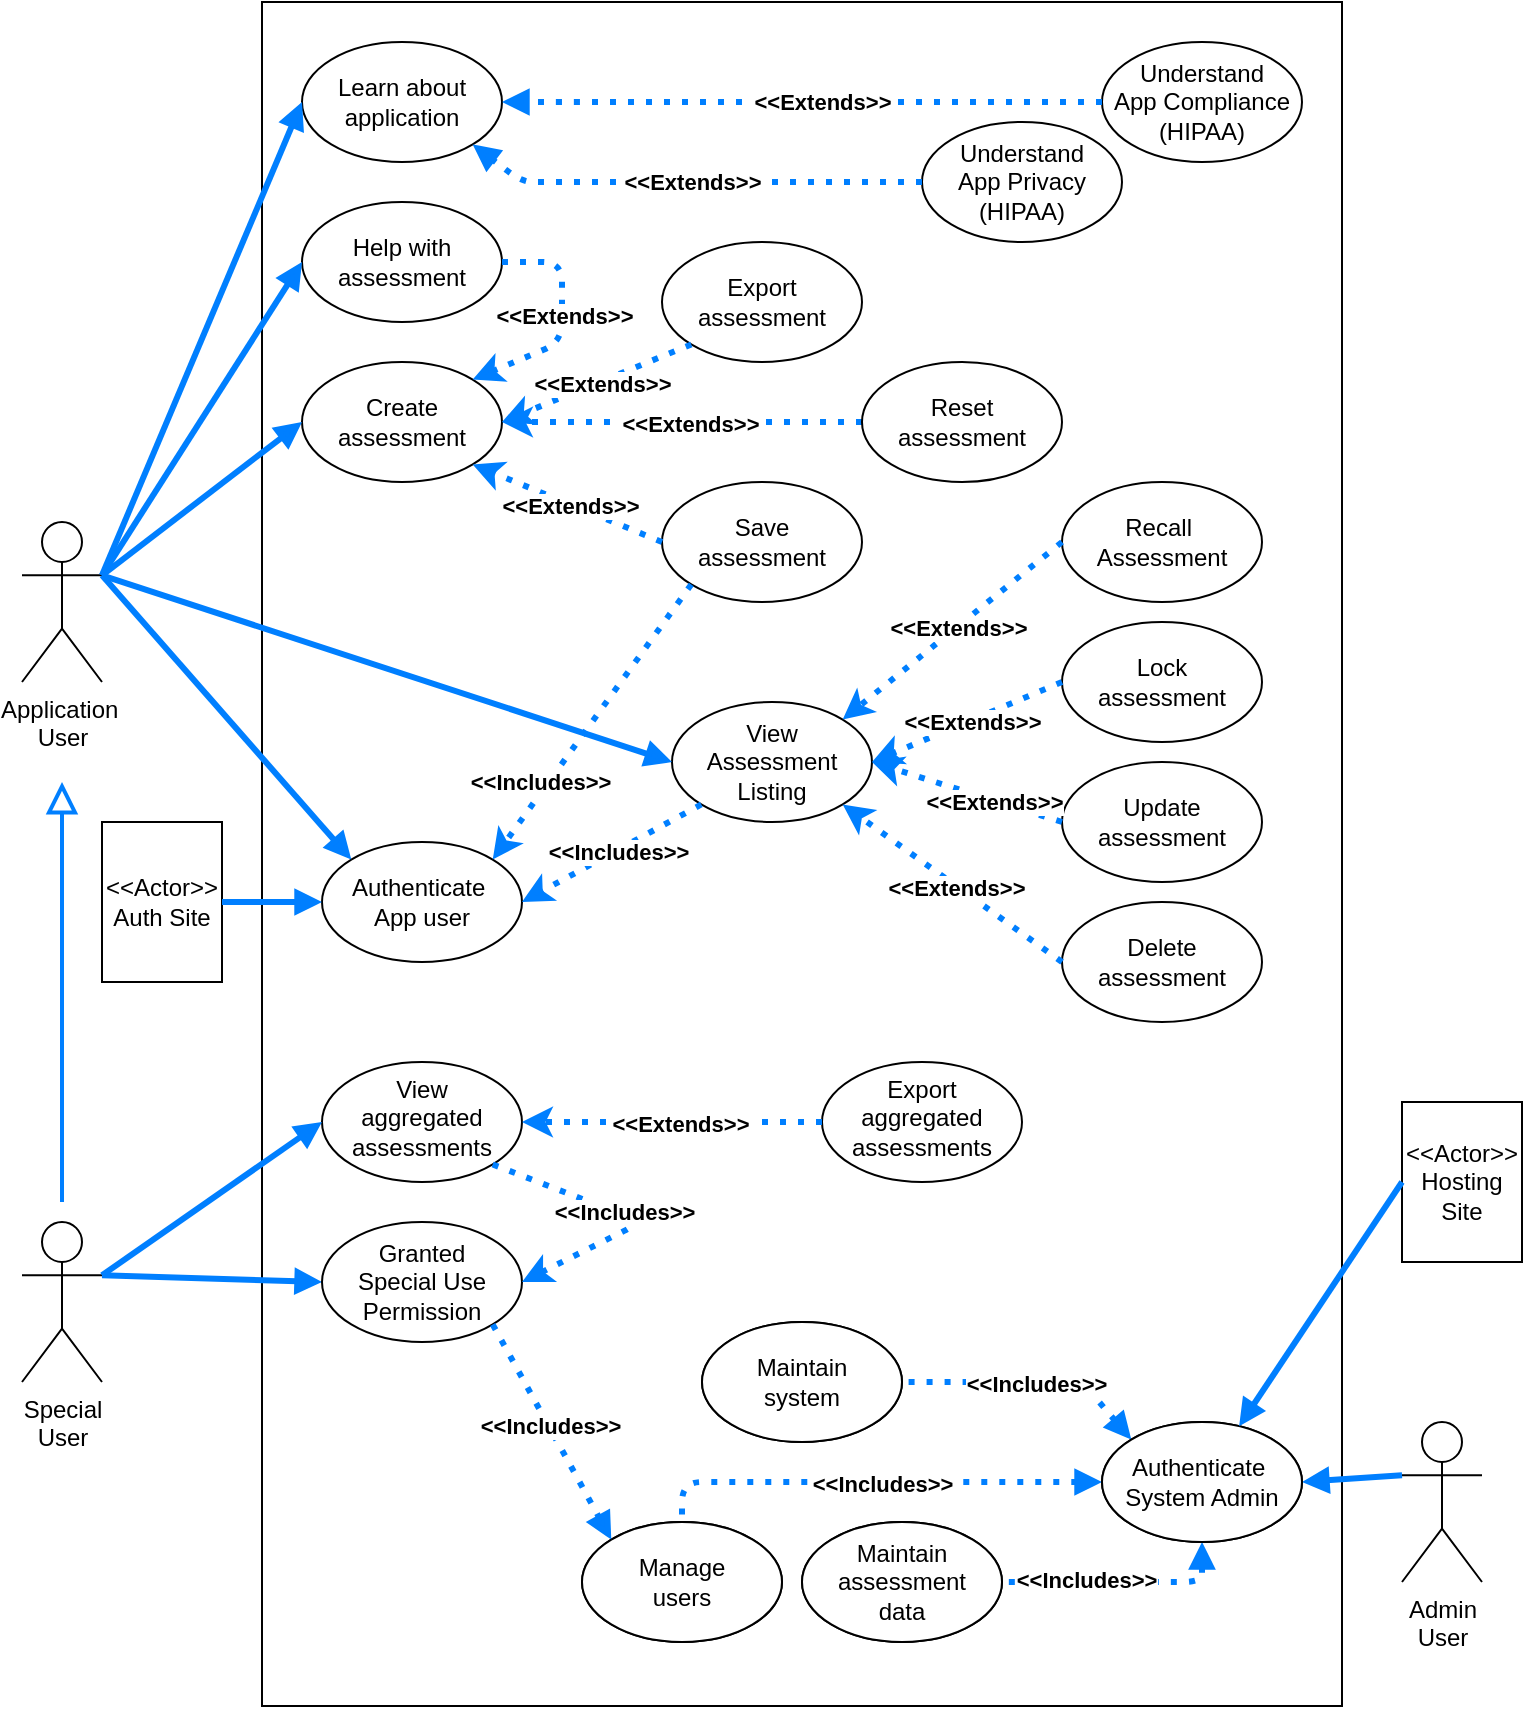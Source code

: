 <mxfile version="13.7.9" type="device"><diagram name="RSRAFVP Use Cases" id="BRm9bdLTitfO6Yhor8GO"><mxGraphModel dx="1086" dy="806" grid="1" gridSize="10" guides="1" tooltips="1" connect="1" arrows="1" fold="1" page="1" pageScale="1" pageWidth="850" pageHeight="1100" math="0" shadow="0"><root><mxCell id="-t5ZoS01Q-Yy6Uouq8op-0"/><mxCell id="-t5ZoS01Q-Yy6Uouq8op-1" parent="-t5ZoS01Q-Yy6Uouq8op-0"/><mxCell id="-t5ZoS01Q-Yy6Uouq8op-2" value="" style="rounded=0;whiteSpace=wrap;html=1;" parent="-t5ZoS01Q-Yy6Uouq8op-1" vertex="1"><mxGeometry x="170" y="40" width="540" height="852" as="geometry"/></mxCell><mxCell id="-t5ZoS01Q-Yy6Uouq8op-3" value="Application&amp;nbsp;&lt;br&gt;User" style="shape=umlActor;verticalLabelPosition=bottom;verticalAlign=top;html=1;outlineConnect=0;" parent="-t5ZoS01Q-Yy6Uouq8op-1" vertex="1"><mxGeometry x="50" y="300" width="40" height="80" as="geometry"/></mxCell><mxCell id="-t5ZoS01Q-Yy6Uouq8op-4" value="Admin&lt;br&gt;User" style="shape=umlActor;verticalLabelPosition=bottom;verticalAlign=top;html=1;outlineConnect=0;fillColor=#FFFFFF;" parent="-t5ZoS01Q-Yy6Uouq8op-1" vertex="1"><mxGeometry x="740" y="750" width="40" height="80" as="geometry"/></mxCell><mxCell id="-t5ZoS01Q-Yy6Uouq8op-5" value="Special&lt;br&gt;User" style="shape=umlActor;verticalLabelPosition=bottom;verticalAlign=top;html=1;outlineConnect=0;" parent="-t5ZoS01Q-Yy6Uouq8op-1" vertex="1"><mxGeometry x="50" y="650" width="40" height="80" as="geometry"/></mxCell><mxCell id="-t5ZoS01Q-Yy6Uouq8op-6" value="Learn about application" style="ellipse;whiteSpace=wrap;html=1;verticalAlign=middle;" parent="-t5ZoS01Q-Yy6Uouq8op-1" vertex="1"><mxGeometry x="190" y="60" width="100" height="60" as="geometry"/></mxCell><mxCell id="-t5ZoS01Q-Yy6Uouq8op-9" value="Create assessment" style="ellipse;whiteSpace=wrap;html=1;verticalAlign=middle;" parent="-t5ZoS01Q-Yy6Uouq8op-1" vertex="1"><mxGeometry x="190" y="220" width="100" height="60" as="geometry"/></mxCell><mxCell id="-t5ZoS01Q-Yy6Uouq8op-13" value="Help with assessment" style="ellipse;whiteSpace=wrap;html=1;verticalAlign=middle;" parent="-t5ZoS01Q-Yy6Uouq8op-1" vertex="1"><mxGeometry x="190" y="140" width="100" height="60" as="geometry"/></mxCell><mxCell id="-t5ZoS01Q-Yy6Uouq8op-14" value="Understand&lt;br&gt;App Compliance (HIPAA)" style="ellipse;whiteSpace=wrap;html=1;verticalAlign=middle;" parent="-t5ZoS01Q-Yy6Uouq8op-1" vertex="1"><mxGeometry x="590" y="60" width="100" height="60" as="geometry"/></mxCell><mxCell id="-t5ZoS01Q-Yy6Uouq8op-16" value="Export assessment" style="ellipse;whiteSpace=wrap;html=1;verticalAlign=middle;" parent="-t5ZoS01Q-Yy6Uouq8op-1" vertex="1"><mxGeometry x="370" y="160" width="100" height="60" as="geometry"/></mxCell><mxCell id="-t5ZoS01Q-Yy6Uouq8op-17" value="Authenticate&amp;nbsp;&lt;br&gt;App user" style="ellipse;whiteSpace=wrap;html=1;verticalAlign=middle;" parent="-t5ZoS01Q-Yy6Uouq8op-1" vertex="1"><mxGeometry x="200" y="460" width="100" height="60" as="geometry"/></mxCell><mxCell id="-t5ZoS01Q-Yy6Uouq8op-18" value="Save&lt;br&gt;assessment" style="ellipse;whiteSpace=wrap;html=1;verticalAlign=middle;" parent="-t5ZoS01Q-Yy6Uouq8op-1" vertex="1"><mxGeometry x="370" y="280" width="100" height="60" as="geometry"/></mxCell><mxCell id="-t5ZoS01Q-Yy6Uouq8op-19" value="Understand&lt;br&gt;App Privacy (HIPAA)" style="ellipse;whiteSpace=wrap;html=1;" parent="-t5ZoS01Q-Yy6Uouq8op-1" vertex="1"><mxGeometry x="500" y="100" width="100" height="60" as="geometry"/></mxCell><mxCell id="-t5ZoS01Q-Yy6Uouq8op-20" value="View&lt;br&gt;aggregated assessments" style="ellipse;whiteSpace=wrap;html=1;verticalAlign=top;" parent="-t5ZoS01Q-Yy6Uouq8op-1" vertex="1"><mxGeometry x="200" y="570" width="100" height="60" as="geometry"/></mxCell><mxCell id="-t5ZoS01Q-Yy6Uouq8op-21" value="Maintain&lt;br&gt;system" style="ellipse;whiteSpace=wrap;html=1;" parent="-t5ZoS01Q-Yy6Uouq8op-1" vertex="1"><mxGeometry x="390" y="700" width="100" height="60" as="geometry"/></mxCell><mxCell id="-t5ZoS01Q-Yy6Uouq8op-22" value="Manage&lt;br&gt;users" style="ellipse;whiteSpace=wrap;html=1;" parent="-t5ZoS01Q-Yy6Uouq8op-1" vertex="1"><mxGeometry x="330" y="800" width="100" height="60" as="geometry"/></mxCell><mxCell id="-t5ZoS01Q-Yy6Uouq8op-23" value="Authenticate&amp;nbsp;&lt;br&gt;System Admin" style="ellipse;whiteSpace=wrap;html=1;" parent="-t5ZoS01Q-Yy6Uouq8op-1" vertex="1"><mxGeometry x="590" y="750" width="100" height="60" as="geometry"/></mxCell><mxCell id="-t5ZoS01Q-Yy6Uouq8op-24" value="Maintain assessment&lt;br&gt;data" style="ellipse;whiteSpace=wrap;html=1;" parent="-t5ZoS01Q-Yy6Uouq8op-1" vertex="1"><mxGeometry x="440" y="800" width="100" height="60" as="geometry"/></mxCell><mxCell id="-t5ZoS01Q-Yy6Uouq8op-26" value="" style="endArrow=block;html=1;exitX=0;exitY=0.333;exitDx=0;exitDy=0;exitPerimeter=0;entryX=1;entryY=0.5;entryDx=0;entryDy=0;strokeColor=#007FFF;strokeWidth=3;endFill=1;" parent="-t5ZoS01Q-Yy6Uouq8op-1" source="-t5ZoS01Q-Yy6Uouq8op-4" target="-t5ZoS01Q-Yy6Uouq8op-23" edge="1"><mxGeometry width="50" height="50" relative="1" as="geometry"><mxPoint x="590" y="410" as="sourcePoint"/><mxPoint x="640" y="360" as="targetPoint"/></mxGeometry></mxCell><mxCell id="-t5ZoS01Q-Yy6Uouq8op-27" value="" style="endArrow=block;html=1;exitX=1;exitY=0.333;exitDx=0;exitDy=0;exitPerimeter=0;entryX=0;entryY=0.5;entryDx=0;entryDy=0;strokeColor=#007FFF;strokeWidth=3;endFill=1;" parent="-t5ZoS01Q-Yy6Uouq8op-1" source="-t5ZoS01Q-Yy6Uouq8op-5" target="-t5ZoS01Q-Yy6Uouq8op-53" edge="1"><mxGeometry width="50" height="50" relative="1" as="geometry"><mxPoint x="790" y="676.667" as="sourcePoint"/><mxPoint x="220" y="680" as="targetPoint"/></mxGeometry></mxCell><mxCell id="-t5ZoS01Q-Yy6Uouq8op-28" value="" style="endArrow=block;html=1;exitX=1;exitY=0.333;exitDx=0;exitDy=0;exitPerimeter=0;strokeColor=#007FFF;strokeWidth=3;endFill=1;entryX=0;entryY=0.5;entryDx=0;entryDy=0;" parent="-t5ZoS01Q-Yy6Uouq8op-1" source="-t5ZoS01Q-Yy6Uouq8op-3" target="-t5ZoS01Q-Yy6Uouq8op-9" edge="1"><mxGeometry width="50" height="50" relative="1" as="geometry"><mxPoint x="110" y="676.667" as="sourcePoint"/><mxPoint x="150" y="300" as="targetPoint"/></mxGeometry></mxCell><mxCell id="-t5ZoS01Q-Yy6Uouq8op-29" value="" style="endArrow=block;html=1;exitX=1;exitY=0.333;exitDx=0;exitDy=0;exitPerimeter=0;entryX=0;entryY=0;entryDx=0;entryDy=0;strokeColor=#007FFF;strokeWidth=3;endFill=1;" parent="-t5ZoS01Q-Yy6Uouq8op-1" source="-t5ZoS01Q-Yy6Uouq8op-3" target="-t5ZoS01Q-Yy6Uouq8op-17" edge="1"><mxGeometry width="50" height="50" relative="1" as="geometry"><mxPoint x="120" y="686.667" as="sourcePoint"/><mxPoint x="220" y="690" as="targetPoint"/></mxGeometry></mxCell><mxCell id="-t5ZoS01Q-Yy6Uouq8op-30" value="" style="endArrow=block;html=1;exitX=1;exitY=0.333;exitDx=0;exitDy=0;exitPerimeter=0;entryX=0;entryY=0.5;entryDx=0;entryDy=0;strokeColor=#007FFF;strokeWidth=3;endFill=1;" parent="-t5ZoS01Q-Yy6Uouq8op-1" source="-t5ZoS01Q-Yy6Uouq8op-3" target="-t5ZoS01Q-Yy6Uouq8op-6" edge="1"><mxGeometry width="50" height="50" relative="1" as="geometry"><mxPoint x="110" y="326.667" as="sourcePoint"/><mxPoint x="210" y="310" as="targetPoint"/></mxGeometry></mxCell><mxCell id="-t5ZoS01Q-Yy6Uouq8op-32" value="&amp;lt;&amp;lt;Actor&amp;gt;&amp;gt;&lt;br&gt;Hosting&lt;br&gt;Site" style="rounded=0;whiteSpace=wrap;html=1;fillColor=#FFFFFF;align=center;" parent="-t5ZoS01Q-Yy6Uouq8op-1" vertex="1"><mxGeometry x="740" y="590" width="60" height="80" as="geometry"/></mxCell><mxCell id="-t5ZoS01Q-Yy6Uouq8op-33" value="&amp;lt;&amp;lt;Actor&amp;gt;&amp;gt;&lt;br&gt;Auth Site" style="rounded=0;whiteSpace=wrap;html=1;fillColor=#FFFFFF;align=center;" parent="-t5ZoS01Q-Yy6Uouq8op-1" vertex="1"><mxGeometry x="90" y="450" width="60" height="80" as="geometry"/></mxCell><mxCell id="-t5ZoS01Q-Yy6Uouq8op-34" value="" style="endArrow=block;html=1;strokeColor=#007FFF;strokeWidth=2;endFill=0;endSize=11;" parent="-t5ZoS01Q-Yy6Uouq8op-1" edge="1"><mxGeometry width="50" height="50" relative="1" as="geometry"><mxPoint x="70" y="640" as="sourcePoint"/><mxPoint x="70" y="430" as="targetPoint"/></mxGeometry></mxCell><mxCell id="-t5ZoS01Q-Yy6Uouq8op-35" value="&amp;lt;&amp;lt;Extends&amp;gt;&amp;gt;" style="endArrow=block;html=1;strokeColor=#007FFF;strokeWidth=3;entryX=1;entryY=0.5;entryDx=0;entryDy=0;startArrow=none;startFill=0;endFill=1;dashed=1;exitX=0;exitY=0.5;exitDx=0;exitDy=0;fontStyle=1;dashPattern=1 2;" parent="-t5ZoS01Q-Yy6Uouq8op-1" source="-t5ZoS01Q-Yy6Uouq8op-14" target="-t5ZoS01Q-Yy6Uouq8op-6" edge="1"><mxGeometry x="-0.062" width="50" height="50" relative="1" as="geometry"><mxPoint x="590" y="840" as="sourcePoint"/><mxPoint x="780" y="640" as="targetPoint"/><Array as="points"><mxPoint x="370" y="90"/><mxPoint x="320" y="90"/></Array><mxPoint as="offset"/></mxGeometry></mxCell><mxCell id="-t5ZoS01Q-Yy6Uouq8op-36" value="&amp;lt;&amp;lt;Extends&amp;gt;&amp;gt;" style="endArrow=block;html=1;strokeColor=#007FFF;strokeWidth=3;entryX=1;entryY=1;entryDx=0;entryDy=0;startArrow=none;startFill=0;endFill=1;dashed=1;exitX=0;exitY=0.5;exitDx=0;exitDy=0;fontStyle=1;dashPattern=1 2;" parent="-t5ZoS01Q-Yy6Uouq8op-1" source="-t5ZoS01Q-Yy6Uouq8op-19" target="-t5ZoS01Q-Yy6Uouq8op-6" edge="1"><mxGeometry width="50" height="50" relative="1" as="geometry"><mxPoint x="390" y="210" as="sourcePoint"/><mxPoint x="295.355" y="201.213" as="targetPoint"/><Array as="points"><mxPoint x="320" y="130"/><mxPoint x="300" y="130"/></Array><mxPoint as="offset"/></mxGeometry></mxCell><mxCell id="-t5ZoS01Q-Yy6Uouq8op-37" value="" style="endArrow=block;html=1;exitX=1;exitY=0.333;exitDx=0;exitDy=0;exitPerimeter=0;entryX=0;entryY=0.5;entryDx=0;entryDy=0;strokeColor=#007FFF;strokeWidth=3;endFill=1;" parent="-t5ZoS01Q-Yy6Uouq8op-1" source="-t5ZoS01Q-Yy6Uouq8op-3" target="-t5ZoS01Q-Yy6Uouq8op-13" edge="1"><mxGeometry width="50" height="50" relative="1" as="geometry"><mxPoint x="110" y="336.667" as="sourcePoint"/><mxPoint x="210" y="420" as="targetPoint"/></mxGeometry></mxCell><mxCell id="-t5ZoS01Q-Yy6Uouq8op-38" value="&amp;lt;&amp;lt;Extends&amp;gt;&amp;gt;" style="endArrow=classic;html=1;dashed=1;strokeColor=#007FFF;strokeWidth=3;entryX=1;entryY=1;entryDx=0;entryDy=0;exitX=0;exitY=0.5;exitDx=0;exitDy=0;fontStyle=1;dashPattern=1 2;" parent="-t5ZoS01Q-Yy6Uouq8op-1" source="-t5ZoS01Q-Yy6Uouq8op-18" target="-t5ZoS01Q-Yy6Uouq8op-9" edge="1"><mxGeometry x="-0.045" y="1" width="50" height="50" relative="1" as="geometry"><mxPoint x="590" y="550" as="sourcePoint"/><mxPoint x="640" y="500" as="targetPoint"/><Array as="points"/><mxPoint as="offset"/></mxGeometry></mxCell><mxCell id="-t5ZoS01Q-Yy6Uouq8op-42" value="&amp;lt;&amp;lt;Extends&amp;gt;&amp;gt;" style="endArrow=classic;html=1;dashed=1;strokeColor=#007FFF;strokeWidth=3;entryX=1;entryY=0.5;entryDx=0;entryDy=0;exitX=0;exitY=1;exitDx=0;exitDy=0;dashPattern=1 2;fontStyle=1" parent="-t5ZoS01Q-Yy6Uouq8op-1" source="-t5ZoS01Q-Yy6Uouq8op-16" target="-t5ZoS01Q-Yy6Uouq8op-9" edge="1"><mxGeometry x="-0.045" y="1" width="50" height="50" relative="1" as="geometry"><mxPoint x="440" y="310" as="sourcePoint"/><mxPoint x="310" y="370" as="targetPoint"/><mxPoint as="offset"/><Array as="points"/></mxGeometry></mxCell><mxCell id="-t5ZoS01Q-Yy6Uouq8op-43" value="&amp;lt;&amp;lt;Extends&amp;gt;&amp;gt;" style="endArrow=classic;html=1;dashed=1;strokeColor=#007FFF;strokeWidth=3;entryX=1;entryY=0.5;entryDx=0;entryDy=0;exitX=0;exitY=0.5;exitDx=0;exitDy=0;dashPattern=1 2;fontStyle=1" parent="-t5ZoS01Q-Yy6Uouq8op-1" source="-t5ZoS01Q-Yy6Uouq8op-45" target="-t5ZoS01Q-Yy6Uouq8op-9" edge="1"><mxGeometry x="-0.045" y="1" width="50" height="50" relative="1" as="geometry"><mxPoint x="380.004" y="390.373" as="sourcePoint"/><mxPoint x="295.355" y="391.213" as="targetPoint"/><mxPoint as="offset"/><Array as="points"><mxPoint x="420" y="250"/></Array></mxGeometry></mxCell><mxCell id="-t5ZoS01Q-Yy6Uouq8op-45" value="Reset assessment" style="ellipse;whiteSpace=wrap;html=1;" parent="-t5ZoS01Q-Yy6Uouq8op-1" vertex="1"><mxGeometry x="470" y="220" width="100" height="60" as="geometry"/></mxCell><mxCell id="-t5ZoS01Q-Yy6Uouq8op-47" value="&amp;lt;&amp;lt;Includes&amp;gt;&amp;gt;" style="endArrow=none;html=1;dashed=1;strokeColor=#007FFF;strokeWidth=3;exitX=0;exitY=0;exitDx=0;exitDy=0;endFill=0;startArrow=block;startFill=1;entryX=1;entryY=0.5;entryDx=0;entryDy=0;dashPattern=1 2;fontStyle=1" parent="-t5ZoS01Q-Yy6Uouq8op-1" source="-t5ZoS01Q-Yy6Uouq8op-23" target="-t5ZoS01Q-Yy6Uouq8op-21" edge="1"><mxGeometry x="-0.045" y="1" width="50" height="50" relative="1" as="geometry"><mxPoint x="425.355" y="471.213" as="sourcePoint"/><mxPoint x="590" y="580" as="targetPoint"/><mxPoint as="offset"/><Array as="points"><mxPoint x="580" y="730"/></Array></mxGeometry></mxCell><mxCell id="-t5ZoS01Q-Yy6Uouq8op-48" value="&amp;lt;&amp;lt;Includes&amp;gt;&amp;gt;" style="endArrow=none;html=1;dashed=1;strokeColor=#007FFF;strokeWidth=3;exitX=0;exitY=0.5;exitDx=0;exitDy=0;endFill=0;startArrow=block;startFill=1;entryX=0.5;entryY=0;entryDx=0;entryDy=0;dashPattern=1 2;fontStyle=1" parent="-t5ZoS01Q-Yy6Uouq8op-1" source="-t5ZoS01Q-Yy6Uouq8op-23" target="-t5ZoS01Q-Yy6Uouq8op-22" edge="1"><mxGeometry x="-0.045" y="1" width="50" height="50" relative="1" as="geometry"><mxPoint x="604.645" y="818.787" as="sourcePoint"/><mxPoint x="555" y="720" as="targetPoint"/><mxPoint as="offset"/><Array as="points"><mxPoint x="380" y="780"/></Array></mxGeometry></mxCell><mxCell id="-t5ZoS01Q-Yy6Uouq8op-49" value="&amp;lt;&amp;lt;Includes&amp;gt;&amp;gt;" style="endArrow=none;html=1;dashed=1;strokeColor=#007FFF;strokeWidth=3;exitX=0.5;exitY=1;exitDx=0;exitDy=0;endFill=0;startArrow=block;startFill=1;entryX=1;entryY=0.5;entryDx=0;entryDy=0;dashPattern=1 2;fontStyle=1" parent="-t5ZoS01Q-Yy6Uouq8op-1" source="-t5ZoS01Q-Yy6Uouq8op-23" target="-t5ZoS01Q-Yy6Uouq8op-24" edge="1"><mxGeometry x="0.304" y="-1" width="50" height="50" relative="1" as="geometry"><mxPoint x="590" y="840" as="sourcePoint"/><mxPoint x="555" y="790" as="targetPoint"/><mxPoint as="offset"/><Array as="points"><mxPoint x="640" y="830"/></Array></mxGeometry></mxCell><mxCell id="-t5ZoS01Q-Yy6Uouq8op-52" value="Export aggregated assessments" style="ellipse;whiteSpace=wrap;html=1;verticalAlign=top;" parent="-t5ZoS01Q-Yy6Uouq8op-1" vertex="1"><mxGeometry x="450" y="570" width="100" height="60" as="geometry"/></mxCell><mxCell id="-t5ZoS01Q-Yy6Uouq8op-53" value="Granted&lt;br&gt;Special&amp;nbsp;Use&lt;br&gt;Permission" style="ellipse;whiteSpace=wrap;html=1;verticalAlign=middle;" parent="-t5ZoS01Q-Yy6Uouq8op-1" vertex="1"><mxGeometry x="200" y="650" width="100" height="60" as="geometry"/></mxCell><mxCell id="-t5ZoS01Q-Yy6Uouq8op-54" value="Maintain&lt;br&gt;system" style="ellipse;whiteSpace=wrap;html=1;verticalAlign=middle;" parent="-t5ZoS01Q-Yy6Uouq8op-1" vertex="1"><mxGeometry x="390" y="700" width="100" height="60" as="geometry"/></mxCell><mxCell id="-t5ZoS01Q-Yy6Uouq8op-55" value="Manage&lt;br&gt;users" style="ellipse;whiteSpace=wrap;html=1;verticalAlign=middle;" parent="-t5ZoS01Q-Yy6Uouq8op-1" vertex="1"><mxGeometry x="330" y="800" width="100" height="60" as="geometry"/></mxCell><mxCell id="-t5ZoS01Q-Yy6Uouq8op-56" value="Maintain assessment&lt;br&gt;data" style="ellipse;whiteSpace=wrap;html=1;verticalAlign=middle;" parent="-t5ZoS01Q-Yy6Uouq8op-1" vertex="1"><mxGeometry x="440" y="800" width="100" height="60" as="geometry"/></mxCell><mxCell id="-t5ZoS01Q-Yy6Uouq8op-57" value="Authenticate&amp;nbsp;&lt;br&gt;System Admin" style="ellipse;whiteSpace=wrap;html=1;verticalAlign=middle;" parent="-t5ZoS01Q-Yy6Uouq8op-1" vertex="1"><mxGeometry x="590" y="750" width="100" height="60" as="geometry"/></mxCell><mxCell id="-t5ZoS01Q-Yy6Uouq8op-58" value="Delete assessment" style="ellipse;whiteSpace=wrap;html=1;verticalAlign=middle;" parent="-t5ZoS01Q-Yy6Uouq8op-1" vertex="1"><mxGeometry x="570" y="490" width="100" height="60" as="geometry"/></mxCell><mxCell id="-t5ZoS01Q-Yy6Uouq8op-59" value="View&lt;br&gt;Assessment&lt;br&gt;Listing" style="ellipse;whiteSpace=wrap;html=1;verticalAlign=middle;" parent="-t5ZoS01Q-Yy6Uouq8op-1" vertex="1"><mxGeometry x="375" y="390" width="100" height="60" as="geometry"/></mxCell><mxCell id="-t5ZoS01Q-Yy6Uouq8op-60" value="Update assessment" style="ellipse;whiteSpace=wrap;html=1;verticalAlign=middle;" parent="-t5ZoS01Q-Yy6Uouq8op-1" vertex="1"><mxGeometry x="570" y="420" width="100" height="60" as="geometry"/></mxCell><mxCell id="-t5ZoS01Q-Yy6Uouq8op-61" value="Lock&lt;br&gt;assessment" style="ellipse;whiteSpace=wrap;html=1;verticalAlign=middle;" parent="-t5ZoS01Q-Yy6Uouq8op-1" vertex="1"><mxGeometry x="570" y="350" width="100" height="60" as="geometry"/></mxCell><mxCell id="-t5ZoS01Q-Yy6Uouq8op-64" value="" style="endArrow=block;html=1;exitX=1;exitY=0.5;exitDx=0;exitDy=0;strokeColor=#007FFF;strokeWidth=3;endFill=1;" parent="-t5ZoS01Q-Yy6Uouq8op-1" source="-t5ZoS01Q-Yy6Uouq8op-33" target="-t5ZoS01Q-Yy6Uouq8op-17" edge="1"><mxGeometry width="50" height="50" relative="1" as="geometry"><mxPoint x="120" y="499.997" as="sourcePoint"/><mxPoint x="250" y="503.33" as="targetPoint"/></mxGeometry></mxCell><mxCell id="-t5ZoS01Q-Yy6Uouq8op-65" value="" style="endArrow=block;html=1;exitX=0;exitY=0.5;exitDx=0;exitDy=0;strokeColor=#007FFF;strokeWidth=3;endFill=1;" parent="-t5ZoS01Q-Yy6Uouq8op-1" source="-t5ZoS01Q-Yy6Uouq8op-32" target="-t5ZoS01Q-Yy6Uouq8op-57" edge="1"><mxGeometry width="50" height="50" relative="1" as="geometry"><mxPoint x="160" y="570" as="sourcePoint"/><mxPoint x="224.645" y="471.213" as="targetPoint"/></mxGeometry></mxCell><mxCell id="o6dUwwbxfaM2FDGDHdJi-0" value="&amp;lt;&amp;lt;Extends&amp;gt;&amp;gt;" style="endArrow=classic;html=1;dashed=1;strokeColor=#007FFF;strokeWidth=3;entryX=1;entryY=0;entryDx=0;entryDy=0;exitX=1;exitY=0.5;exitDx=0;exitDy=0;dashPattern=1 2;fontStyle=1" parent="-t5ZoS01Q-Yy6Uouq8op-1" source="-t5ZoS01Q-Yy6Uouq8op-13" target="-t5ZoS01Q-Yy6Uouq8op-9" edge="1"><mxGeometry x="-0.045" y="1" width="50" height="50" relative="1" as="geometry"><mxPoint x="430" y="230" as="sourcePoint"/><mxPoint x="300" y="260" as="targetPoint"/><mxPoint as="offset"/><Array as="points"><mxPoint x="320" y="170"/><mxPoint x="320" y="210"/></Array></mxGeometry></mxCell><mxCell id="o6dUwwbxfaM2FDGDHdJi-2" value="Recall&amp;nbsp;&lt;br&gt;Assessment" style="ellipse;whiteSpace=wrap;html=1;verticalAlign=middle;" parent="-t5ZoS01Q-Yy6Uouq8op-1" vertex="1"><mxGeometry x="570" y="280" width="100" height="60" as="geometry"/></mxCell><mxCell id="o6dUwwbxfaM2FDGDHdJi-4" value="&amp;lt;&amp;lt;Extends&amp;gt;&amp;gt;" style="endArrow=classic;html=1;dashed=1;strokeColor=#007FFF;strokeWidth=3;entryX=1;entryY=0;entryDx=0;entryDy=0;exitX=0;exitY=0.5;exitDx=0;exitDy=0;dashPattern=1 2;fontStyle=1" parent="-t5ZoS01Q-Yy6Uouq8op-1" source="o6dUwwbxfaM2FDGDHdJi-2" target="-t5ZoS01Q-Yy6Uouq8op-59" edge="1"><mxGeometry x="-0.045" y="1" width="50" height="50" relative="1" as="geometry"><mxPoint x="394.645" y="221.213" as="sourcePoint"/><mxPoint x="300" y="260" as="targetPoint"/><mxPoint as="offset"/><Array as="points"/></mxGeometry></mxCell><mxCell id="o6dUwwbxfaM2FDGDHdJi-5" value="&amp;lt;&amp;lt;Extends&amp;gt;&amp;gt;" style="endArrow=classic;html=1;dashed=1;strokeColor=#007FFF;strokeWidth=3;exitX=0;exitY=0.5;exitDx=0;exitDy=0;dashPattern=1 2;fontStyle=1;entryX=1;entryY=0.5;entryDx=0;entryDy=0;" parent="-t5ZoS01Q-Yy6Uouq8op-1" source="-t5ZoS01Q-Yy6Uouq8op-61" target="-t5ZoS01Q-Yy6Uouq8op-59" edge="1"><mxGeometry x="-0.045" y="1" width="50" height="50" relative="1" as="geometry"><mxPoint x="580" y="320" as="sourcePoint"/><mxPoint x="425" y="370" as="targetPoint"/><mxPoint as="offset"/><Array as="points"/></mxGeometry></mxCell><mxCell id="o6dUwwbxfaM2FDGDHdJi-6" value="&amp;lt;&amp;lt;Extends&amp;gt;&amp;gt;" style="endArrow=classic;html=1;dashed=1;strokeColor=#007FFF;strokeWidth=3;entryX=1;entryY=0.5;entryDx=0;entryDy=0;exitX=0;exitY=0.5;exitDx=0;exitDy=0;dashPattern=1 2;fontStyle=1" parent="-t5ZoS01Q-Yy6Uouq8op-1" source="-t5ZoS01Q-Yy6Uouq8op-60" target="-t5ZoS01Q-Yy6Uouq8op-59" edge="1"><mxGeometry x="-0.288" y="1" width="50" height="50" relative="1" as="geometry"><mxPoint x="580" y="320" as="sourcePoint"/><mxPoint x="425.355" y="408.787" as="targetPoint"/><mxPoint as="offset"/><Array as="points"/></mxGeometry></mxCell><mxCell id="o6dUwwbxfaM2FDGDHdJi-7" value="&amp;lt;&amp;lt;Extends&amp;gt;&amp;gt;" style="endArrow=classic;html=1;dashed=1;strokeColor=#007FFF;strokeWidth=3;entryX=1;entryY=1;entryDx=0;entryDy=0;exitX=0;exitY=0.5;exitDx=0;exitDy=0;dashPattern=1 2;fontStyle=1" parent="-t5ZoS01Q-Yy6Uouq8op-1" source="-t5ZoS01Q-Yy6Uouq8op-58" target="-t5ZoS01Q-Yy6Uouq8op-59" edge="1"><mxGeometry x="-0.045" y="1" width="50" height="50" relative="1" as="geometry"><mxPoint x="580" y="460" as="sourcePoint"/><mxPoint x="440" y="430" as="targetPoint"/><mxPoint as="offset"/><Array as="points"/></mxGeometry></mxCell><mxCell id="o6dUwwbxfaM2FDGDHdJi-8" value="" style="endArrow=block;html=1;exitX=1;exitY=0.333;exitDx=0;exitDy=0;exitPerimeter=0;strokeColor=#007FFF;strokeWidth=3;endFill=1;entryX=0;entryY=0.5;entryDx=0;entryDy=0;" parent="-t5ZoS01Q-Yy6Uouq8op-1" source="-t5ZoS01Q-Yy6Uouq8op-3" target="-t5ZoS01Q-Yy6Uouq8op-59" edge="1"><mxGeometry width="50" height="50" relative="1" as="geometry"><mxPoint x="100" y="336.667" as="sourcePoint"/><mxPoint x="200" y="260" as="targetPoint"/></mxGeometry></mxCell><mxCell id="o6dUwwbxfaM2FDGDHdJi-9" value="&amp;lt;&amp;lt;Includes&amp;gt;&amp;gt;" style="endArrow=classic;html=1;dashed=1;strokeColor=#007FFF;strokeWidth=3;entryX=1;entryY=0.5;entryDx=0;entryDy=0;exitX=0;exitY=1;exitDx=0;exitDy=0;dashPattern=1 2;fontStyle=1" parent="-t5ZoS01Q-Yy6Uouq8op-1" source="-t5ZoS01Q-Yy6Uouq8op-59" target="-t5ZoS01Q-Yy6Uouq8op-17" edge="1"><mxGeometry x="-0.045" y="1" width="50" height="50" relative="1" as="geometry"><mxPoint x="580" y="530" as="sourcePoint"/><mxPoint x="425.355" y="451.213" as="targetPoint"/><mxPoint as="offset"/><Array as="points"/></mxGeometry></mxCell><mxCell id="o6dUwwbxfaM2FDGDHdJi-10" value="&amp;lt;&amp;lt;Includes&amp;gt;&amp;gt;" style="endArrow=classic;html=1;dashed=1;strokeColor=#007FFF;strokeWidth=3;entryX=1;entryY=0;entryDx=0;entryDy=0;exitX=0;exitY=1;exitDx=0;exitDy=0;dashPattern=1 2;fontStyle=1" parent="-t5ZoS01Q-Yy6Uouq8op-1" source="-t5ZoS01Q-Yy6Uouq8op-18" target="-t5ZoS01Q-Yy6Uouq8op-17" edge="1"><mxGeometry x="0.469" y="-4" width="50" height="50" relative="1" as="geometry"><mxPoint x="580" y="320" as="sourcePoint"/><mxPoint x="425.355" y="408.787" as="targetPoint"/><mxPoint as="offset"/><Array as="points"/></mxGeometry></mxCell><mxCell id="BEKqcRbQZM15EM2PULqe-1" value="&amp;lt;&amp;lt;Extends&amp;gt;&amp;gt;" style="endArrow=classic;html=1;dashed=1;strokeColor=#007FFF;strokeWidth=3;entryX=1;entryY=0.5;entryDx=0;entryDy=0;exitX=0;exitY=0.5;exitDx=0;exitDy=0;dashPattern=1 2;fontStyle=1;" parent="-t5ZoS01Q-Yy6Uouq8op-1" source="-t5ZoS01Q-Yy6Uouq8op-52" target="-t5ZoS01Q-Yy6Uouq8op-20" edge="1"><mxGeometry x="-0.045" y="1" width="50" height="50" relative="1" as="geometry"><mxPoint x="580" y="530" as="sourcePoint"/><mxPoint x="425.355" y="451.213" as="targetPoint"/><mxPoint as="offset"/><Array as="points"/></mxGeometry></mxCell><mxCell id="BEKqcRbQZM15EM2PULqe-2" value="&amp;lt;&amp;lt;Includes&amp;gt;&amp;gt;" style="endArrow=classic;html=1;dashed=1;strokeColor=#007FFF;strokeWidth=3;entryX=1;entryY=0.5;entryDx=0;entryDy=0;exitX=1;exitY=1;exitDx=0;exitDy=0;dashPattern=1 2;fontStyle=1" parent="-t5ZoS01Q-Yy6Uouq8op-1" source="-t5ZoS01Q-Yy6Uouq8op-20" target="-t5ZoS01Q-Yy6Uouq8op-53" edge="1"><mxGeometry x="-0.045" y="1" width="50" height="50" relative="1" as="geometry"><mxPoint x="390" y="460" as="sourcePoint"/><mxPoint x="310" y="500" as="targetPoint"/><mxPoint as="offset"/><Array as="points"><mxPoint x="360" y="650"/></Array></mxGeometry></mxCell><mxCell id="BEKqcRbQZM15EM2PULqe-3" value="" style="endArrow=block;html=1;exitX=1;exitY=0.333;exitDx=0;exitDy=0;exitPerimeter=0;entryX=0;entryY=0.5;entryDx=0;entryDy=0;strokeColor=#007FFF;strokeWidth=3;endFill=1;" parent="-t5ZoS01Q-Yy6Uouq8op-1" source="-t5ZoS01Q-Yy6Uouq8op-5" target="-t5ZoS01Q-Yy6Uouq8op-20" edge="1"><mxGeometry width="50" height="50" relative="1" as="geometry"><mxPoint x="100" y="686.667" as="sourcePoint"/><mxPoint x="210" y="690" as="targetPoint"/></mxGeometry></mxCell><mxCell id="BEKqcRbQZM15EM2PULqe-4" value="&amp;lt;&amp;lt;Includes&amp;gt;&amp;gt;" style="endArrow=block;html=1;dashed=1;strokeColor=#007FFF;strokeWidth=3;entryX=0;entryY=0;entryDx=0;entryDy=0;exitX=1;exitY=1;exitDx=0;exitDy=0;dashPattern=1 2;fontStyle=1;endFill=1;startArrow=none;startFill=0;" parent="-t5ZoS01Q-Yy6Uouq8op-1" source="-t5ZoS01Q-Yy6Uouq8op-53" target="-t5ZoS01Q-Yy6Uouq8op-55" edge="1"><mxGeometry x="-0.045" y="1" width="50" height="50" relative="1" as="geometry"><mxPoint x="390" y="460" as="sourcePoint"/><mxPoint x="310" y="500" as="targetPoint"/><mxPoint as="offset"/><Array as="points"/></mxGeometry></mxCell></root></mxGraphModel></diagram></mxfile>